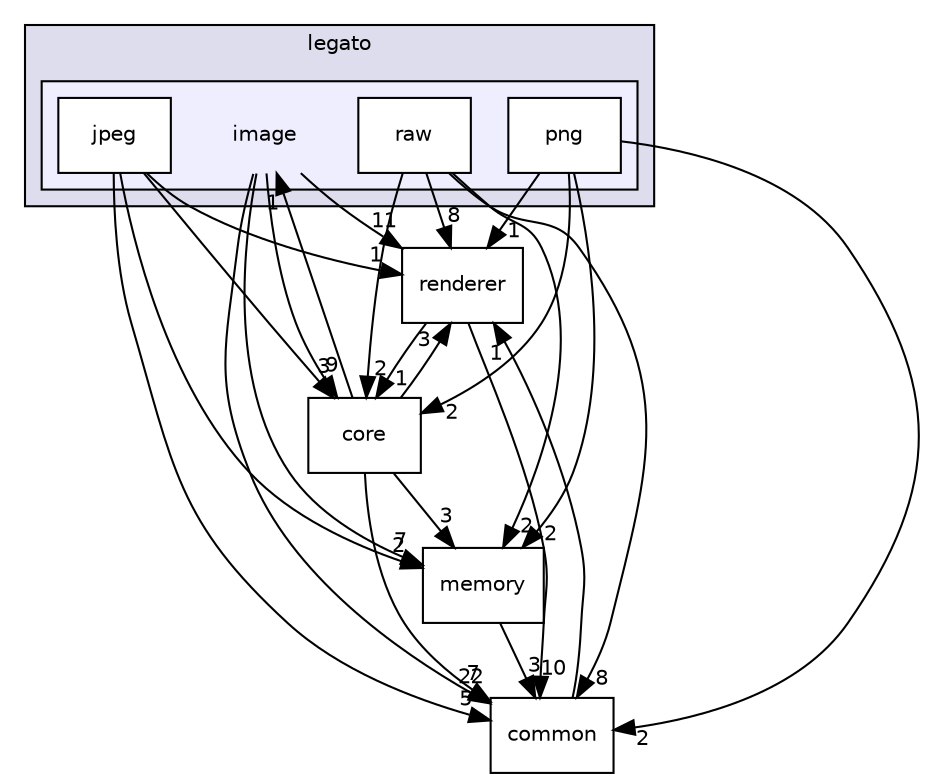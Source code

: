 digraph "C:/Harmony3/gfx/middleware/legato/library/src/gfx/legato/image" {
  compound=true
  node [ fontsize="10", fontname="Helvetica"];
  edge [ labelfontsize="10", labelfontname="Helvetica"];
  subgraph clusterdir_35ffb77fc2d7021c49b72bf388ac031b {
    graph [ bgcolor="#ddddee", pencolor="black", label="legato" fontname="Helvetica", fontsize="10", URL="dir_35ffb77fc2d7021c49b72bf388ac031b.html"]
  subgraph clusterdir_a224b2ae46ebf59712cee89356072640 {
    graph [ bgcolor="#eeeeff", pencolor="black", label="" URL="dir_a224b2ae46ebf59712cee89356072640.html"];
    dir_a224b2ae46ebf59712cee89356072640 [shape=plaintext label="image"];
    dir_e06edf871dfb72b40a72f89f7b8c9c25 [shape=box label="jpeg" color="black" fillcolor="white" style="filled" URL="dir_e06edf871dfb72b40a72f89f7b8c9c25.html"];
    dir_6439880205d0f926198494eff4a760ae [shape=box label="png" color="black" fillcolor="white" style="filled" URL="dir_6439880205d0f926198494eff4a760ae.html"];
    dir_d04fc2d6758a9d2769e4229d2ed7f563 [shape=box label="raw" color="black" fillcolor="white" style="filled" URL="dir_d04fc2d6758a9d2769e4229d2ed7f563.html"];
  }
  }
  dir_4c60f47fe0f5da8efc76de03351e9412 [shape=box label="renderer" URL="dir_4c60f47fe0f5da8efc76de03351e9412.html"];
  dir_fa88ddc64ba904bf53a6551717c775a1 [shape=box label="common" URL="dir_fa88ddc64ba904bf53a6551717c775a1.html"];
  dir_870591bf2aecf39269e187cdef73bf6e [shape=box label="memory" URL="dir_870591bf2aecf39269e187cdef73bf6e.html"];
  dir_aae68ab1def1d247cf35ee27b39d146a [shape=box label="core" URL="dir_aae68ab1def1d247cf35ee27b39d146a.html"];
  dir_4c60f47fe0f5da8efc76de03351e9412->dir_fa88ddc64ba904bf53a6551717c775a1 [headlabel="10", labeldistance=1.5 headhref="dir_000060_000051.html"];
  dir_4c60f47fe0f5da8efc76de03351e9412->dir_aae68ab1def1d247cf35ee27b39d146a [headlabel="1", labeldistance=1.5 headhref="dir_000060_000052.html"];
  dir_d04fc2d6758a9d2769e4229d2ed7f563->dir_4c60f47fe0f5da8efc76de03351e9412 [headlabel="8", labeldistance=1.5 headhref="dir_000058_000060.html"];
  dir_d04fc2d6758a9d2769e4229d2ed7f563->dir_fa88ddc64ba904bf53a6551717c775a1 [headlabel="8", labeldistance=1.5 headhref="dir_000058_000051.html"];
  dir_d04fc2d6758a9d2769e4229d2ed7f563->dir_870591bf2aecf39269e187cdef73bf6e [headlabel="2", labeldistance=1.5 headhref="dir_000058_000059.html"];
  dir_d04fc2d6758a9d2769e4229d2ed7f563->dir_aae68ab1def1d247cf35ee27b39d146a [headlabel="2", labeldistance=1.5 headhref="dir_000058_000052.html"];
  dir_e06edf871dfb72b40a72f89f7b8c9c25->dir_4c60f47fe0f5da8efc76de03351e9412 [headlabel="1", labeldistance=1.5 headhref="dir_000056_000060.html"];
  dir_e06edf871dfb72b40a72f89f7b8c9c25->dir_fa88ddc64ba904bf53a6551717c775a1 [headlabel="5", labeldistance=1.5 headhref="dir_000056_000051.html"];
  dir_e06edf871dfb72b40a72f89f7b8c9c25->dir_870591bf2aecf39269e187cdef73bf6e [headlabel="2", labeldistance=1.5 headhref="dir_000056_000059.html"];
  dir_e06edf871dfb72b40a72f89f7b8c9c25->dir_aae68ab1def1d247cf35ee27b39d146a [headlabel="3", labeldistance=1.5 headhref="dir_000056_000052.html"];
  dir_6439880205d0f926198494eff4a760ae->dir_4c60f47fe0f5da8efc76de03351e9412 [headlabel="1", labeldistance=1.5 headhref="dir_000057_000060.html"];
  dir_6439880205d0f926198494eff4a760ae->dir_fa88ddc64ba904bf53a6551717c775a1 [headlabel="2", labeldistance=1.5 headhref="dir_000057_000051.html"];
  dir_6439880205d0f926198494eff4a760ae->dir_870591bf2aecf39269e187cdef73bf6e [headlabel="2", labeldistance=1.5 headhref="dir_000057_000059.html"];
  dir_6439880205d0f926198494eff4a760ae->dir_aae68ab1def1d247cf35ee27b39d146a [headlabel="2", labeldistance=1.5 headhref="dir_000057_000052.html"];
  dir_fa88ddc64ba904bf53a6551717c775a1->dir_4c60f47fe0f5da8efc76de03351e9412 [headlabel="1", labeldistance=1.5 headhref="dir_000051_000060.html"];
  dir_870591bf2aecf39269e187cdef73bf6e->dir_fa88ddc64ba904bf53a6551717c775a1 [headlabel="3", labeldistance=1.5 headhref="dir_000059_000051.html"];
  dir_aae68ab1def1d247cf35ee27b39d146a->dir_4c60f47fe0f5da8efc76de03351e9412 [headlabel="3", labeldistance=1.5 headhref="dir_000052_000060.html"];
  dir_aae68ab1def1d247cf35ee27b39d146a->dir_fa88ddc64ba904bf53a6551717c775a1 [headlabel="7", labeldistance=1.5 headhref="dir_000052_000051.html"];
  dir_aae68ab1def1d247cf35ee27b39d146a->dir_870591bf2aecf39269e187cdef73bf6e [headlabel="3", labeldistance=1.5 headhref="dir_000052_000059.html"];
  dir_aae68ab1def1d247cf35ee27b39d146a->dir_a224b2ae46ebf59712cee89356072640 [headlabel="1", labeldistance=1.5 headhref="dir_000052_000055.html"];
  dir_a224b2ae46ebf59712cee89356072640->dir_4c60f47fe0f5da8efc76de03351e9412 [headlabel="11", labeldistance=1.5 headhref="dir_000055_000060.html"];
  dir_a224b2ae46ebf59712cee89356072640->dir_fa88ddc64ba904bf53a6551717c775a1 [headlabel="22", labeldistance=1.5 headhref="dir_000055_000051.html"];
  dir_a224b2ae46ebf59712cee89356072640->dir_870591bf2aecf39269e187cdef73bf6e [headlabel="7", labeldistance=1.5 headhref="dir_000055_000059.html"];
  dir_a224b2ae46ebf59712cee89356072640->dir_aae68ab1def1d247cf35ee27b39d146a [headlabel="9", labeldistance=1.5 headhref="dir_000055_000052.html"];
}
